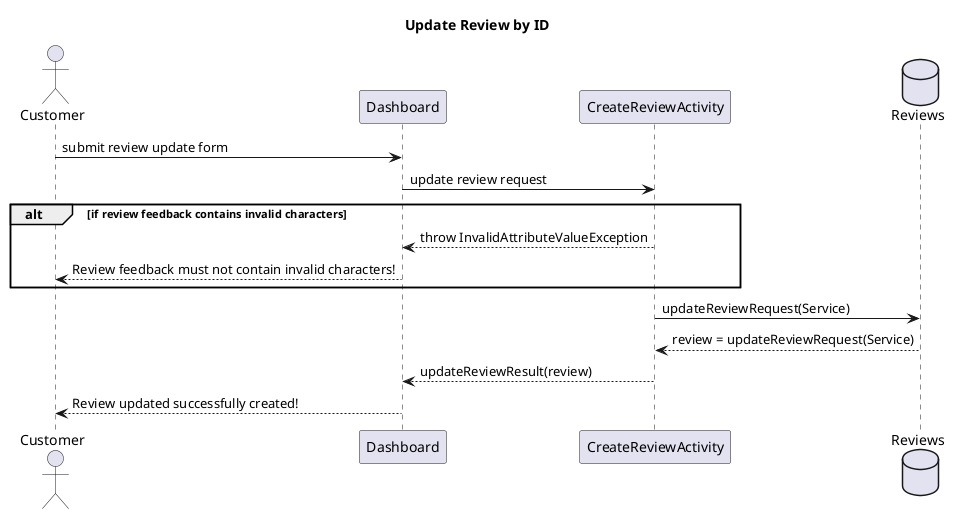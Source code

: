 @startuml


title Update Review by ID
actor Customer as c
participant Dashboard as dsb
participant CreateReviewActivity as cra
database Reviews as rdb

c -> dsb : submit review update form
dsb -> cra : update review request

alt if review feedback contains invalid characters
   cra --> dsb : throw InvalidAttributeValueException
   dsb --> c : Review feedback must not contain invalid characters!
end

cra -> rdb : updateReviewRequest(Service)
rdb --> cra : review = updateReviewRequest(Service)
cra --> dsb : updateReviewResult(review)
dsb --> c : Review updated successfully created!

@enduml